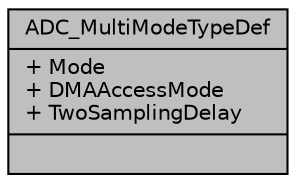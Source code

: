 digraph "ADC_MultiModeTypeDef"
{
  edge [fontname="Helvetica",fontsize="10",labelfontname="Helvetica",labelfontsize="10"];
  node [fontname="Helvetica",fontsize="10",shape=record];
  Node1 [label="{ADC_MultiModeTypeDef\n|+ Mode\l+ DMAAccessMode\l+ TwoSamplingDelay\l|}",height=0.2,width=0.4,color="black", fillcolor="grey75", style="filled", fontcolor="black"];
}
